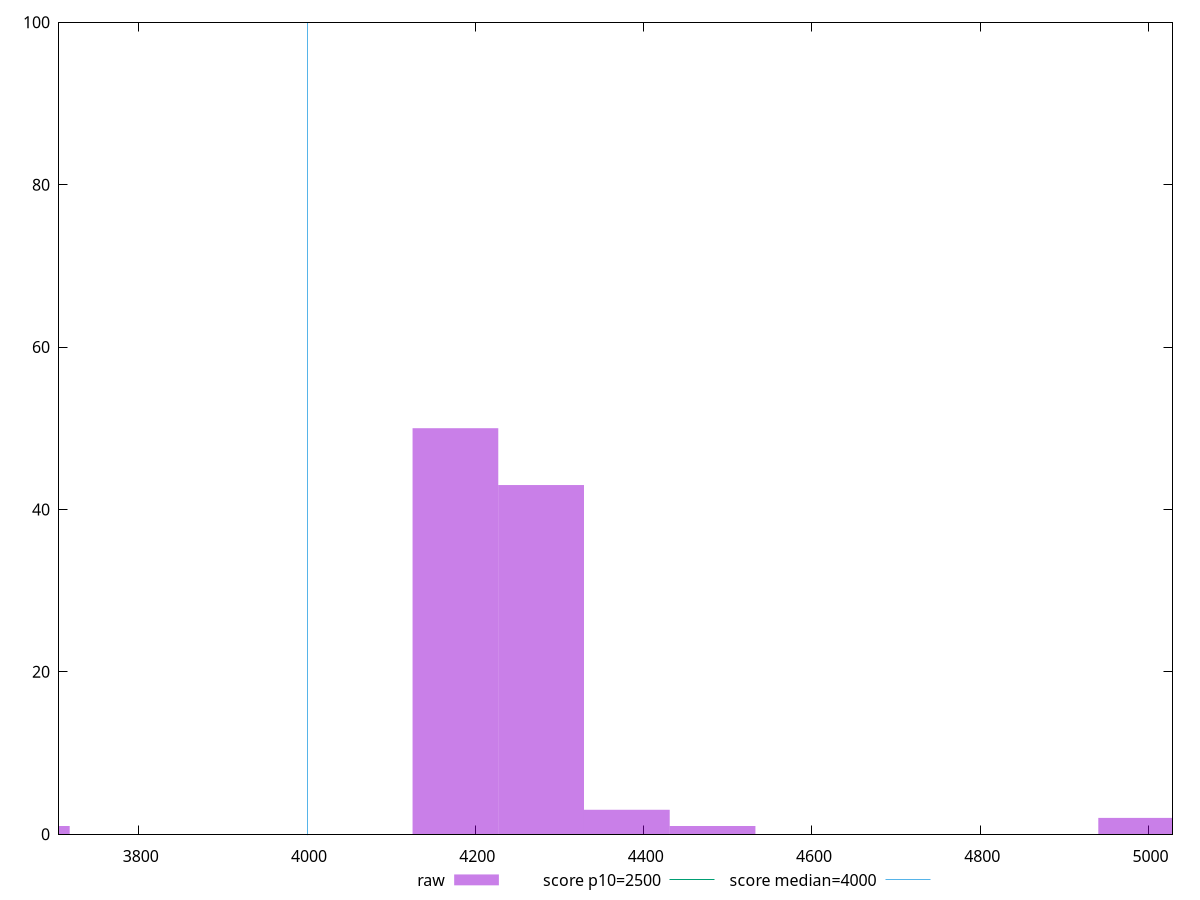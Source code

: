 reset

$raw <<EOF
3666.995554172715 1
4991.188393179529 2
4278.161479868168 43
4176.300492252259 50
4380.0224674840765 3
4481.883455099985 1
EOF

set key outside below
set boxwidth 101.86098761590875
set xrange [3705.2220000000007:5028.431999999999]
set yrange [0:100]
set trange [0:100]
set style fill transparent solid 0.5 noborder

set parametric
set terminal svg size 640, 490 enhanced background rgb 'white'
set output "report_00017_2021-02-10T15-08-03.406Z/largest-contentful-paint/samples/pages+cached+noadtech+nomedia+nocss/raw/histogram.svg"

plot $raw title "raw" with boxes, \
     2500,t title "score p10=2500", \
     4000,t title "score median=4000"

reset
